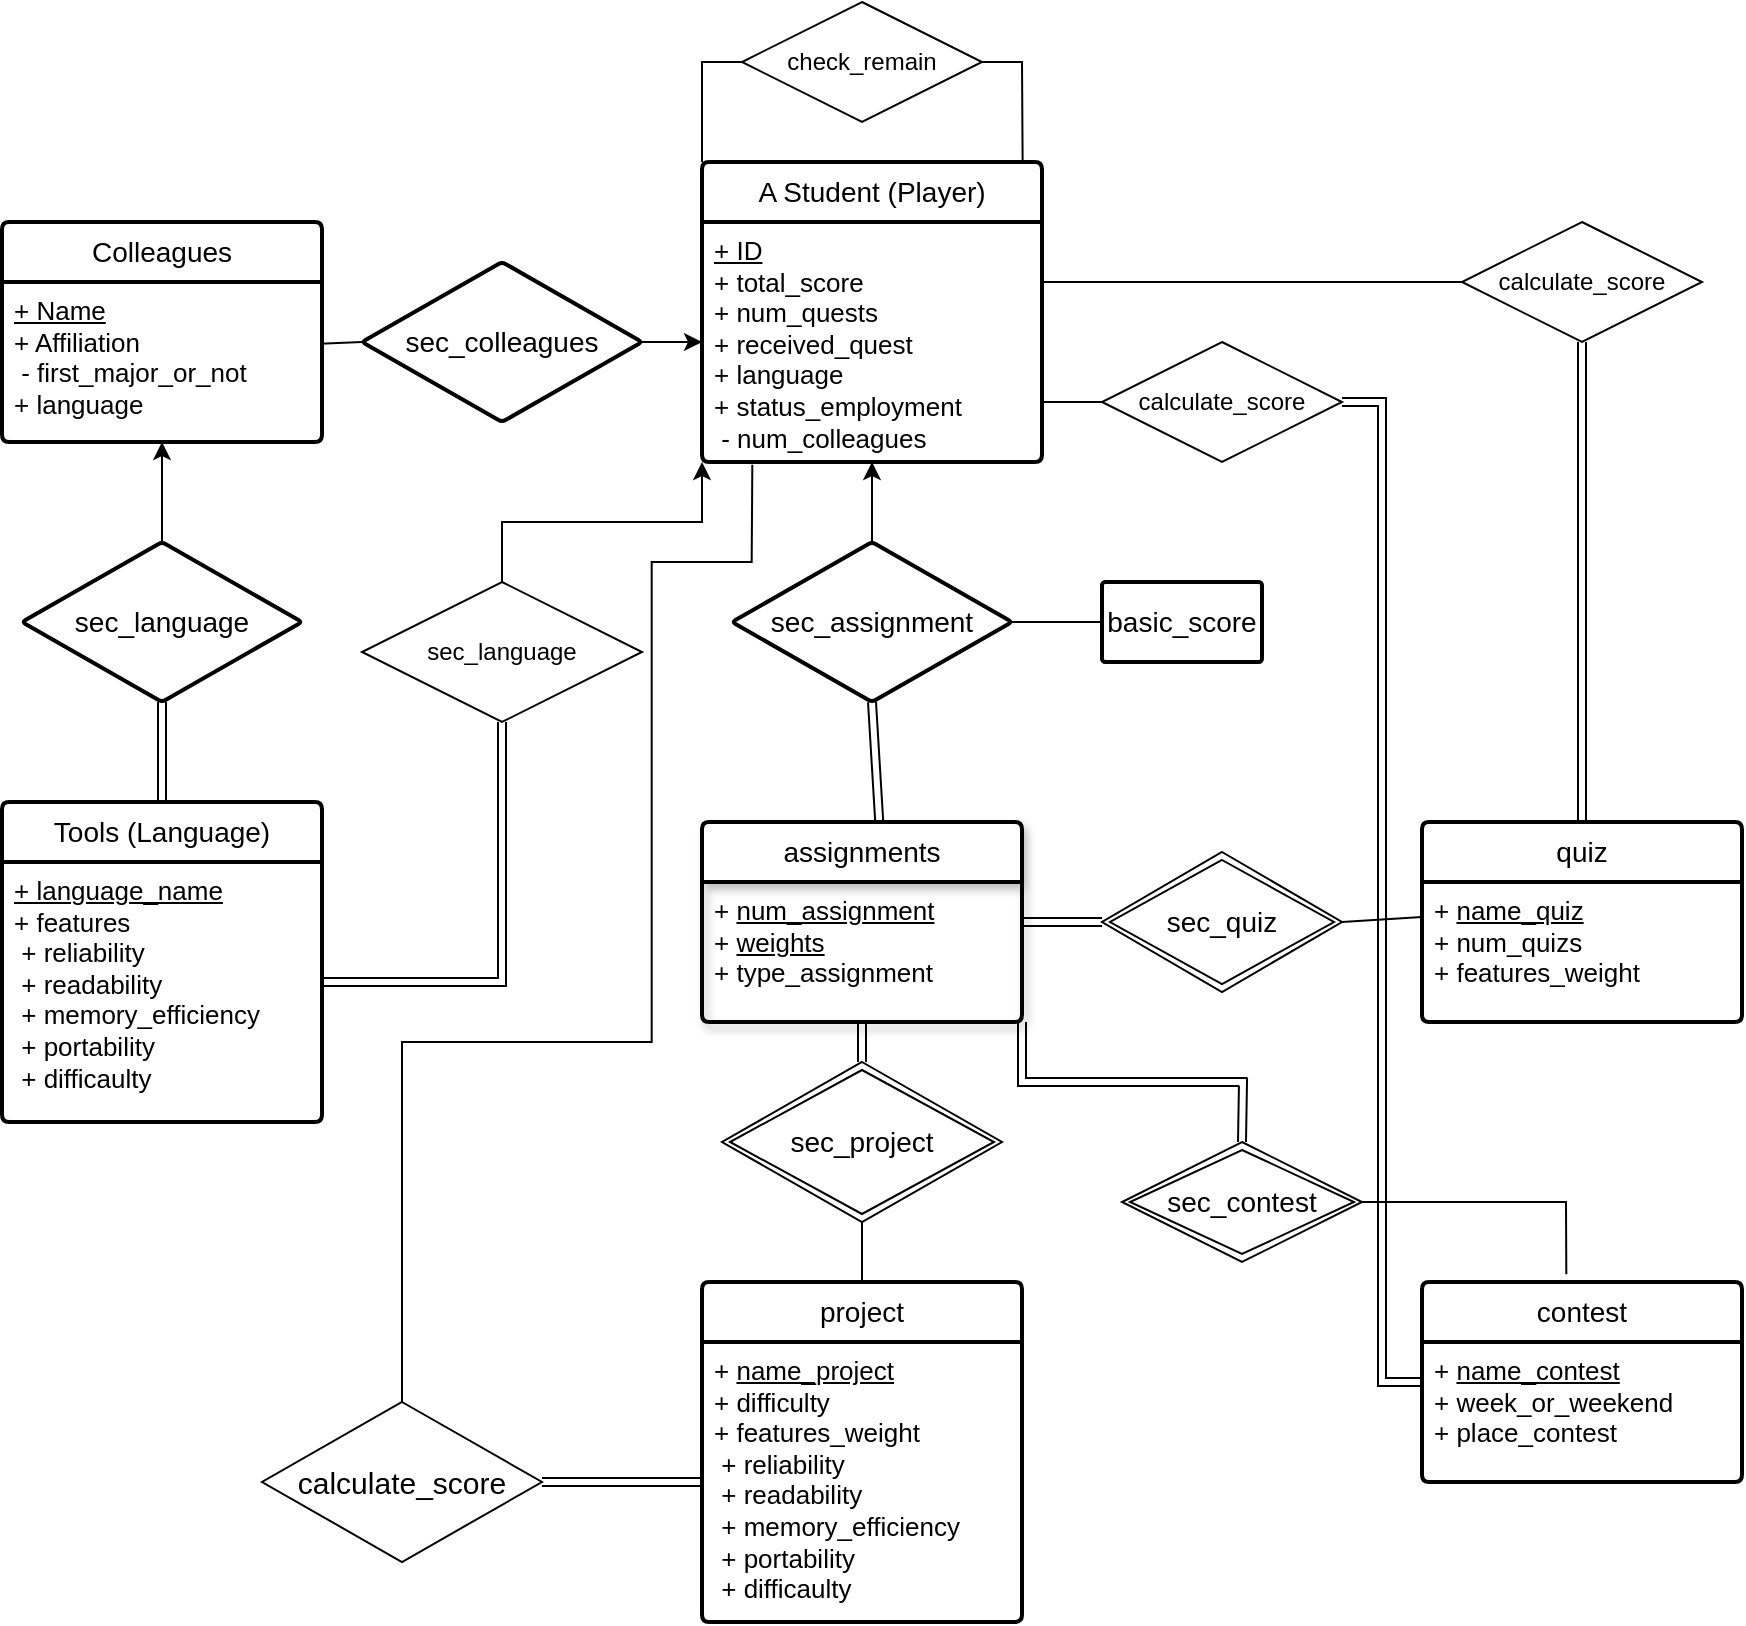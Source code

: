 <mxfile version="22.1.0" type="github">
  <diagram id="R2lEEEUBdFMjLlhIrx00" name="Page-1">
    <mxGraphModel dx="932" dy="871" grid="1" gridSize="10" guides="1" tooltips="1" connect="1" arrows="1" fold="1" page="1" pageScale="1" pageWidth="850" pageHeight="1100" math="0" shadow="0" extFonts="Permanent Marker^https://fonts.googleapis.com/css?family=Permanent+Marker">
      <root>
        <mxCell id="0" />
        <mxCell id="1" parent="0" />
        <mxCell id="psTy9fyIE-P_cYH_F1ER-15" value="A Student (Player)" style="swimlane;childLayout=stackLayout;horizontal=1;startSize=30;horizontalStack=0;rounded=1;fontSize=14;fontStyle=0;strokeWidth=2;resizeParent=0;resizeLast=1;shadow=0;dashed=0;align=center;arcSize=4;whiteSpace=wrap;html=1;" vertex="1" parent="1">
          <mxGeometry x="370" y="100" width="170" height="150" as="geometry" />
        </mxCell>
        <mxCell id="psTy9fyIE-P_cYH_F1ER-16" value="&lt;font style=&quot;font-size: 13px;&quot;&gt;&lt;u&gt;+ ID&lt;br&gt;&lt;/u&gt;+ total_score&lt;br&gt;+ num_quests&lt;br&gt;+ received_quest&lt;br&gt;+ language&lt;br&gt;+ status_employment&lt;br&gt;&amp;nbsp;- num_colleagues&lt;br&gt;&lt;/font&gt;" style="align=left;strokeColor=none;fillColor=none;spacingLeft=4;fontSize=12;verticalAlign=top;resizable=0;rotatable=0;part=1;html=1;" vertex="1" parent="psTy9fyIE-P_cYH_F1ER-15">
          <mxGeometry y="30" width="170" height="120" as="geometry" />
        </mxCell>
        <mxCell id="psTy9fyIE-P_cYH_F1ER-17" value="Colleagues" style="swimlane;childLayout=stackLayout;horizontal=1;startSize=30;horizontalStack=0;rounded=1;fontSize=14;fontStyle=0;strokeWidth=2;resizeParent=0;resizeLast=1;shadow=0;dashed=0;align=center;arcSize=4;whiteSpace=wrap;html=1;" vertex="1" parent="1">
          <mxGeometry x="20" y="130" width="160" height="110" as="geometry" />
        </mxCell>
        <mxCell id="psTy9fyIE-P_cYH_F1ER-18" value="&lt;font style=&quot;font-size: 13px;&quot;&gt;&lt;u&gt;+ Name&lt;br&gt;&lt;/u&gt;+ Affiliation&lt;br&gt;&amp;nbsp;- first_major_or_not&lt;br&gt;+ language&lt;br&gt;&lt;/font&gt;" style="align=left;strokeColor=none;fillColor=none;spacingLeft=4;fontSize=12;verticalAlign=top;resizable=0;rotatable=0;part=1;html=1;" vertex="1" parent="psTy9fyIE-P_cYH_F1ER-17">
          <mxGeometry y="30" width="160" height="80" as="geometry" />
        </mxCell>
        <mxCell id="psTy9fyIE-P_cYH_F1ER-65" style="edgeStyle=orthogonalEdgeStyle;rounded=0;orthogonalLoop=1;jettySize=auto;html=1;exitX=1;exitY=0.5;exitDx=0;exitDy=0;entryX=0;entryY=0.5;entryDx=0;entryDy=0;" edge="1" parent="1" source="psTy9fyIE-P_cYH_F1ER-19" target="psTy9fyIE-P_cYH_F1ER-16">
          <mxGeometry relative="1" as="geometry" />
        </mxCell>
        <mxCell id="psTy9fyIE-P_cYH_F1ER-19" value="sec_colleagues" style="rhombus;whiteSpace=wrap;html=1;fontSize=14;fontStyle=0;startSize=30;rounded=1;strokeWidth=2;shadow=0;dashed=0;arcSize=4;" vertex="1" parent="1">
          <mxGeometry x="200" y="150" width="140" height="80" as="geometry" />
        </mxCell>
        <mxCell id="psTy9fyIE-P_cYH_F1ER-23" value="Tools (Language)" style="swimlane;childLayout=stackLayout;horizontal=1;startSize=30;horizontalStack=0;rounded=1;fontSize=14;fontStyle=0;strokeWidth=2;resizeParent=0;resizeLast=1;shadow=0;dashed=0;align=center;arcSize=4;whiteSpace=wrap;html=1;" vertex="1" parent="1">
          <mxGeometry x="20" y="420" width="160" height="160" as="geometry" />
        </mxCell>
        <mxCell id="psTy9fyIE-P_cYH_F1ER-24" value="&lt;font style=&quot;font-size: 13px;&quot;&gt;&lt;u&gt;+ language_name&lt;br&gt;&lt;/u&gt;+ features&lt;br&gt;&amp;nbsp;+ reliability&lt;br&gt;&amp;nbsp;+ readability&lt;br&gt;&amp;nbsp;+ memory_efficiency&lt;br&gt;&amp;nbsp;+ portability&lt;br&gt;&amp;nbsp;+ difficaulty&lt;br&gt;&lt;/font&gt;" style="align=left;strokeColor=none;fillColor=none;spacingLeft=4;fontSize=12;verticalAlign=top;resizable=0;rotatable=0;part=1;html=1;" vertex="1" parent="psTy9fyIE-P_cYH_F1ER-23">
          <mxGeometry y="30" width="160" height="130" as="geometry" />
        </mxCell>
        <mxCell id="psTy9fyIE-P_cYH_F1ER-25" value="" style="rhombus;whiteSpace=wrap;html=1;fontSize=14;fontStyle=0;startSize=30;rounded=1;strokeWidth=2;shadow=0;dashed=0;arcSize=4;" vertex="1" parent="psTy9fyIE-P_cYH_F1ER-23">
          <mxGeometry y="160" width="160" as="geometry" />
        </mxCell>
        <mxCell id="psTy9fyIE-P_cYH_F1ER-67" style="edgeStyle=orthogonalEdgeStyle;rounded=0;orthogonalLoop=1;jettySize=auto;html=1;exitX=0.5;exitY=0;exitDx=0;exitDy=0;entryX=0.5;entryY=1;entryDx=0;entryDy=0;" edge="1" parent="1" source="psTy9fyIE-P_cYH_F1ER-29" target="psTy9fyIE-P_cYH_F1ER-18">
          <mxGeometry relative="1" as="geometry" />
        </mxCell>
        <mxCell id="psTy9fyIE-P_cYH_F1ER-29" value="sec_language" style="rhombus;whiteSpace=wrap;html=1;fontSize=14;fontStyle=0;startSize=30;rounded=1;strokeWidth=2;shadow=0;dashed=0;arcSize=4;" vertex="1" parent="1">
          <mxGeometry x="30" y="290" width="140" height="80" as="geometry" />
        </mxCell>
        <mxCell id="psTy9fyIE-P_cYH_F1ER-44" value="" style="edgeStyle=orthogonalEdgeStyle;rounded=0;orthogonalLoop=1;jettySize=auto;html=1;shape=link;" edge="1" parent="1" source="psTy9fyIE-P_cYH_F1ER-34">
          <mxGeometry relative="1" as="geometry">
            <mxPoint x="450" y="550" as="targetPoint" />
          </mxGeometry>
        </mxCell>
        <mxCell id="psTy9fyIE-P_cYH_F1ER-48" value="" style="edgeStyle=orthogonalEdgeStyle;rounded=0;orthogonalLoop=1;jettySize=auto;html=1;shape=link;" edge="1" parent="1" source="psTy9fyIE-P_cYH_F1ER-34">
          <mxGeometry relative="1" as="geometry">
            <mxPoint x="570" y="480" as="targetPoint" />
          </mxGeometry>
        </mxCell>
        <mxCell id="psTy9fyIE-P_cYH_F1ER-34" value="assignments" style="swimlane;childLayout=stackLayout;horizontal=1;startSize=30;horizontalStack=0;rounded=1;fontSize=14;fontStyle=0;strokeWidth=2;resizeParent=0;resizeLast=1;shadow=1;align=center;arcSize=4;whiteSpace=wrap;html=1;backgroundOutline=0;fixedWidth=0;" vertex="1" parent="1">
          <mxGeometry x="370" y="430" width="160" height="100" as="geometry" />
        </mxCell>
        <mxCell id="psTy9fyIE-P_cYH_F1ER-35" value="&lt;font style=&quot;font-size: 13px;&quot;&gt;+ &lt;u&gt;num_assignment&lt;/u&gt;&lt;br&gt;+ &lt;u&gt;weights&lt;/u&gt;&lt;br&gt;+&amp;nbsp;type_assignment&lt;br&gt;&lt;/font&gt;" style="align=left;strokeColor=none;fillColor=none;spacingLeft=4;fontSize=12;verticalAlign=top;resizable=0;rotatable=0;part=1;html=1;" vertex="1" parent="psTy9fyIE-P_cYH_F1ER-34">
          <mxGeometry y="30" width="160" height="70" as="geometry" />
        </mxCell>
        <mxCell id="psTy9fyIE-P_cYH_F1ER-37" value="project" style="swimlane;childLayout=stackLayout;horizontal=1;startSize=30;horizontalStack=0;rounded=1;fontSize=14;fontStyle=0;strokeWidth=2;resizeParent=0;resizeLast=1;shadow=0;dashed=0;align=center;arcSize=4;whiteSpace=wrap;html=1;" vertex="1" parent="1">
          <mxGeometry x="370" y="660" width="160" height="170" as="geometry" />
        </mxCell>
        <mxCell id="psTy9fyIE-P_cYH_F1ER-38" value="&lt;font style=&quot;font-size: 13px;&quot;&gt;+ &lt;u&gt;name_project&lt;/u&gt;&lt;br&gt;+ difficulty&lt;br&gt;+&amp;nbsp;features_weight&lt;br&gt;&amp;nbsp;+ reliability&lt;br style=&quot;border-color: var(--border-color);&quot;&gt;&amp;nbsp;+ readability&lt;br style=&quot;border-color: var(--border-color);&quot;&gt;&amp;nbsp;+ memory_efficiency&lt;br style=&quot;border-color: var(--border-color);&quot;&gt;&amp;nbsp;+ portability&lt;br style=&quot;border-color: var(--border-color);&quot;&gt;&amp;nbsp;+ difficaulty&lt;br&gt;&lt;/font&gt;" style="align=left;strokeColor=none;fillColor=none;spacingLeft=4;fontSize=12;verticalAlign=top;resizable=0;rotatable=0;part=1;html=1;" vertex="1" parent="psTy9fyIE-P_cYH_F1ER-37">
          <mxGeometry y="30" width="160" height="140" as="geometry" />
        </mxCell>
        <mxCell id="psTy9fyIE-P_cYH_F1ER-95" style="edgeStyle=orthogonalEdgeStyle;rounded=0;orthogonalLoop=1;jettySize=auto;html=1;exitX=0.5;exitY=0;exitDx=0;exitDy=0;entryX=0.5;entryY=1;entryDx=0;entryDy=0;shape=link;" edge="1" parent="1" source="psTy9fyIE-P_cYH_F1ER-39" target="psTy9fyIE-P_cYH_F1ER-94">
          <mxGeometry relative="1" as="geometry" />
        </mxCell>
        <mxCell id="psTy9fyIE-P_cYH_F1ER-39" value="quiz" style="swimlane;childLayout=stackLayout;horizontal=1;startSize=30;horizontalStack=0;rounded=1;fontSize=14;fontStyle=0;strokeWidth=2;resizeParent=0;resizeLast=1;shadow=0;dashed=0;align=center;arcSize=4;whiteSpace=wrap;html=1;" vertex="1" parent="1">
          <mxGeometry x="730" y="430" width="160" height="100" as="geometry" />
        </mxCell>
        <mxCell id="psTy9fyIE-P_cYH_F1ER-40" value="&lt;font style=&quot;font-size: 13px;&quot;&gt;+ &lt;u&gt;name_quiz&lt;/u&gt;&lt;br&gt;+ num_quizs&lt;br&gt;+ features_weight&lt;br&gt;&lt;/font&gt;" style="align=left;strokeColor=none;fillColor=none;spacingLeft=4;fontSize=12;verticalAlign=top;resizable=0;rotatable=0;part=1;html=1;" vertex="1" parent="psTy9fyIE-P_cYH_F1ER-39">
          <mxGeometry y="30" width="160" height="70" as="geometry" />
        </mxCell>
        <mxCell id="psTy9fyIE-P_cYH_F1ER-99" style="edgeStyle=orthogonalEdgeStyle;rounded=0;orthogonalLoop=1;jettySize=auto;html=1;exitX=0;exitY=0.5;exitDx=0;exitDy=0;entryX=1;entryY=0.5;entryDx=0;entryDy=0;shape=link;" edge="1" parent="1" source="psTy9fyIE-P_cYH_F1ER-41" target="psTy9fyIE-P_cYH_F1ER-97">
          <mxGeometry relative="1" as="geometry" />
        </mxCell>
        <mxCell id="psTy9fyIE-P_cYH_F1ER-41" value="contest" style="swimlane;childLayout=stackLayout;horizontal=1;startSize=30;horizontalStack=0;rounded=1;fontSize=14;fontStyle=0;strokeWidth=2;resizeParent=0;resizeLast=1;shadow=0;dashed=0;align=center;arcSize=4;whiteSpace=wrap;html=1;" vertex="1" parent="1">
          <mxGeometry x="730" y="660" width="160" height="100" as="geometry" />
        </mxCell>
        <mxCell id="psTy9fyIE-P_cYH_F1ER-42" value="&lt;font style=&quot;font-size: 13px;&quot;&gt;+ &lt;u&gt;name_contest&lt;/u&gt;&lt;br&gt;+ week_or_weekend&lt;br&gt;+ place_contest&lt;br&gt;&lt;/font&gt;" style="align=left;strokeColor=none;fillColor=none;spacingLeft=4;fontSize=12;verticalAlign=top;resizable=0;rotatable=0;part=1;html=1;" vertex="1" parent="psTy9fyIE-P_cYH_F1ER-41">
          <mxGeometry y="30" width="160" height="70" as="geometry" />
        </mxCell>
        <mxCell id="psTy9fyIE-P_cYH_F1ER-50" style="edgeStyle=orthogonalEdgeStyle;rounded=0;orthogonalLoop=1;jettySize=auto;html=1;exitX=1;exitY=1;exitDx=0;exitDy=0;shape=link;" edge="1" parent="1" source="psTy9fyIE-P_cYH_F1ER-35">
          <mxGeometry relative="1" as="geometry">
            <mxPoint x="640" y="590" as="targetPoint" />
          </mxGeometry>
        </mxCell>
        <mxCell id="psTy9fyIE-P_cYH_F1ER-54" value="basic_score" style="whiteSpace=wrap;html=1;fontSize=14;fontStyle=0;startSize=30;rounded=1;strokeWidth=2;shadow=0;dashed=0;arcSize=4;" vertex="1" parent="1">
          <mxGeometry x="570" y="310" width="80" height="40" as="geometry" />
        </mxCell>
        <mxCell id="psTy9fyIE-P_cYH_F1ER-56" value="" style="endArrow=none;html=1;rounded=0;exitX=0;exitY=0.5;exitDx=0;exitDy=0;entryX=0.964;entryY=0.5;entryDx=0;entryDy=0;entryPerimeter=0;" edge="1" parent="1" source="psTy9fyIE-P_cYH_F1ER-54" target="psTy9fyIE-P_cYH_F1ER-61">
          <mxGeometry relative="1" as="geometry">
            <mxPoint x="280" y="480" as="sourcePoint" />
            <mxPoint x="530" y="330" as="targetPoint" />
          </mxGeometry>
        </mxCell>
        <mxCell id="psTy9fyIE-P_cYH_F1ER-72" style="edgeStyle=orthogonalEdgeStyle;rounded=0;orthogonalLoop=1;jettySize=auto;html=1;exitX=0.5;exitY=0;exitDx=0;exitDy=0;entryX=0.5;entryY=1;entryDx=0;entryDy=0;" edge="1" parent="1" source="psTy9fyIE-P_cYH_F1ER-61" target="psTy9fyIE-P_cYH_F1ER-16">
          <mxGeometry relative="1" as="geometry" />
        </mxCell>
        <mxCell id="psTy9fyIE-P_cYH_F1ER-61" value="sec_assignment" style="rhombus;whiteSpace=wrap;html=1;fontSize=14;fontStyle=0;startSize=30;rounded=1;strokeWidth=2;shadow=0;dashed=0;arcSize=4;" vertex="1" parent="1">
          <mxGeometry x="385" y="290" width="140" height="80" as="geometry" />
        </mxCell>
        <mxCell id="psTy9fyIE-P_cYH_F1ER-66" value="" style="endArrow=none;html=1;rounded=0;exitX=0.994;exitY=0.386;exitDx=0;exitDy=0;exitPerimeter=0;entryX=0;entryY=0.5;entryDx=0;entryDy=0;" edge="1" parent="1" source="psTy9fyIE-P_cYH_F1ER-18" target="psTy9fyIE-P_cYH_F1ER-19">
          <mxGeometry relative="1" as="geometry">
            <mxPoint x="280" y="480" as="sourcePoint" />
            <mxPoint x="440" y="480" as="targetPoint" />
          </mxGeometry>
        </mxCell>
        <mxCell id="psTy9fyIE-P_cYH_F1ER-68" value="" style="endArrow=none;html=1;rounded=0;exitX=0.5;exitY=1;exitDx=0;exitDy=0;entryX=0.5;entryY=0;entryDx=0;entryDy=0;shape=link;" edge="1" parent="1" source="psTy9fyIE-P_cYH_F1ER-29" target="psTy9fyIE-P_cYH_F1ER-23">
          <mxGeometry relative="1" as="geometry">
            <mxPoint x="280" y="480" as="sourcePoint" />
            <mxPoint x="440" y="480" as="targetPoint" />
          </mxGeometry>
        </mxCell>
        <mxCell id="psTy9fyIE-P_cYH_F1ER-73" value="" style="endArrow=none;html=1;rounded=0;exitX=0.5;exitY=1;exitDx=0;exitDy=0;entryX=0.554;entryY=0.002;entryDx=0;entryDy=0;entryPerimeter=0;shape=link;" edge="1" parent="1" source="psTy9fyIE-P_cYH_F1ER-61" target="psTy9fyIE-P_cYH_F1ER-34">
          <mxGeometry relative="1" as="geometry">
            <mxPoint x="330" y="480" as="sourcePoint" />
            <mxPoint x="490" y="480" as="targetPoint" />
          </mxGeometry>
        </mxCell>
        <mxCell id="psTy9fyIE-P_cYH_F1ER-80" style="edgeStyle=orthogonalEdgeStyle;rounded=0;orthogonalLoop=1;jettySize=auto;html=1;exitX=0.5;exitY=0;exitDx=0;exitDy=0;entryX=0;entryY=1;entryDx=0;entryDy=0;" edge="1" parent="1" source="psTy9fyIE-P_cYH_F1ER-78" target="psTy9fyIE-P_cYH_F1ER-16">
          <mxGeometry relative="1" as="geometry" />
        </mxCell>
        <mxCell id="psTy9fyIE-P_cYH_F1ER-78" value="sec_language" style="shape=rhombus;perimeter=rhombusPerimeter;whiteSpace=wrap;html=1;align=center;" vertex="1" parent="1">
          <mxGeometry x="200" y="310" width="140" height="70" as="geometry" />
        </mxCell>
        <mxCell id="psTy9fyIE-P_cYH_F1ER-81" value="" style="endArrow=none;html=1;rounded=0;entryX=0.5;entryY=1;entryDx=0;entryDy=0;shape=link;" edge="1" parent="1" target="psTy9fyIE-P_cYH_F1ER-78">
          <mxGeometry relative="1" as="geometry">
            <mxPoint x="180" y="510" as="sourcePoint" />
            <mxPoint x="340" y="510" as="targetPoint" />
            <Array as="points">
              <mxPoint x="270" y="510" />
            </Array>
          </mxGeometry>
        </mxCell>
        <mxCell id="psTy9fyIE-P_cYH_F1ER-83" style="edgeStyle=orthogonalEdgeStyle;rounded=0;orthogonalLoop=1;jettySize=auto;html=1;exitX=1;exitY=0.5;exitDx=0;exitDy=0;entryX=0;entryY=0.5;entryDx=0;entryDy=0;shape=link;" edge="1" parent="1" source="psTy9fyIE-P_cYH_F1ER-82" target="psTy9fyIE-P_cYH_F1ER-38">
          <mxGeometry relative="1" as="geometry" />
        </mxCell>
        <mxCell id="psTy9fyIE-P_cYH_F1ER-82" value="&lt;font style=&quot;font-size: 15px;&quot;&gt;calculate_score&lt;/font&gt;" style="shape=rhombus;perimeter=rhombusPerimeter;whiteSpace=wrap;html=1;align=center;" vertex="1" parent="1">
          <mxGeometry x="150" y="720" width="140" height="80" as="geometry" />
        </mxCell>
        <mxCell id="psTy9fyIE-P_cYH_F1ER-85" value="" style="endArrow=none;html=1;rounded=0;exitX=0.5;exitY=0;exitDx=0;exitDy=0;entryX=0.127;entryY=1.011;entryDx=0;entryDy=0;entryPerimeter=0;" edge="1" parent="1" source="psTy9fyIE-P_cYH_F1ER-82">
          <mxGeometry relative="1" as="geometry">
            <mxPoint x="224.84" y="720" as="sourcePoint" />
            <mxPoint x="395.16" y="251.32" as="targetPoint" />
            <Array as="points">
              <mxPoint x="220" y="540" />
              <mxPoint x="344.84" y="540" />
              <mxPoint x="344.84" y="300" />
              <mxPoint x="394.84" y="300" />
            </Array>
          </mxGeometry>
        </mxCell>
        <mxCell id="psTy9fyIE-P_cYH_F1ER-91" value="" style="endArrow=none;html=1;rounded=0;exitX=0.5;exitY=0;exitDx=0;exitDy=0;entryX=0.5;entryY=1;entryDx=0;entryDy=0;" edge="1" parent="1" source="psTy9fyIE-P_cYH_F1ER-37">
          <mxGeometry relative="1" as="geometry">
            <mxPoint x="350" y="460" as="sourcePoint" />
            <mxPoint x="450" y="630" as="targetPoint" />
          </mxGeometry>
        </mxCell>
        <mxCell id="psTy9fyIE-P_cYH_F1ER-92" value="" style="endArrow=none;html=1;rounded=0;exitX=1;exitY=0.5;exitDx=0;exitDy=0;entryX=0.451;entryY=-0.039;entryDx=0;entryDy=0;entryPerimeter=0;" edge="1" parent="1" target="psTy9fyIE-P_cYH_F1ER-41">
          <mxGeometry relative="1" as="geometry">
            <mxPoint x="700" y="620" as="sourcePoint" />
            <mxPoint x="510" y="460" as="targetPoint" />
            <Array as="points">
              <mxPoint x="802" y="620" />
            </Array>
          </mxGeometry>
        </mxCell>
        <mxCell id="psTy9fyIE-P_cYH_F1ER-93" value="" style="endArrow=none;html=1;rounded=0;exitX=0;exitY=0.25;exitDx=0;exitDy=0;entryX=1;entryY=0.5;entryDx=0;entryDy=0;" edge="1" parent="1" source="psTy9fyIE-P_cYH_F1ER-40" target="psTy9fyIE-P_cYH_F1ER-106">
          <mxGeometry relative="1" as="geometry">
            <mxPoint x="350" y="460" as="sourcePoint" />
            <mxPoint x="690" y="480" as="targetPoint" />
          </mxGeometry>
        </mxCell>
        <mxCell id="psTy9fyIE-P_cYH_F1ER-94" value="calculate_score" style="shape=rhombus;perimeter=rhombusPerimeter;whiteSpace=wrap;html=1;align=center;" vertex="1" parent="1">
          <mxGeometry x="750" y="130" width="120" height="60" as="geometry" />
        </mxCell>
        <mxCell id="psTy9fyIE-P_cYH_F1ER-96" value="" style="endArrow=none;html=1;rounded=0;exitX=1;exitY=0.25;exitDx=0;exitDy=0;entryX=0;entryY=0.5;entryDx=0;entryDy=0;" edge="1" parent="1" source="psTy9fyIE-P_cYH_F1ER-16" target="psTy9fyIE-P_cYH_F1ER-94">
          <mxGeometry relative="1" as="geometry">
            <mxPoint x="350" y="460" as="sourcePoint" />
            <mxPoint x="510" y="460" as="targetPoint" />
          </mxGeometry>
        </mxCell>
        <mxCell id="psTy9fyIE-P_cYH_F1ER-97" value="calculate_score" style="shape=rhombus;perimeter=rhombusPerimeter;whiteSpace=wrap;html=1;align=center;" vertex="1" parent="1">
          <mxGeometry x="570" y="190" width="120" height="60" as="geometry" />
        </mxCell>
        <mxCell id="psTy9fyIE-P_cYH_F1ER-98" value="" style="endArrow=none;html=1;rounded=0;exitX=0;exitY=0.5;exitDx=0;exitDy=0;entryX=1;entryY=0.75;entryDx=0;entryDy=0;" edge="1" parent="1" source="psTy9fyIE-P_cYH_F1ER-97" target="psTy9fyIE-P_cYH_F1ER-16">
          <mxGeometry relative="1" as="geometry">
            <mxPoint x="350" y="460" as="sourcePoint" />
            <mxPoint x="510" y="460" as="targetPoint" />
          </mxGeometry>
        </mxCell>
        <mxCell id="psTy9fyIE-P_cYH_F1ER-100" value="check_remain" style="shape=rhombus;perimeter=rhombusPerimeter;whiteSpace=wrap;html=1;align=center;" vertex="1" parent="1">
          <mxGeometry x="390" y="20" width="120" height="60" as="geometry" />
        </mxCell>
        <mxCell id="psTy9fyIE-P_cYH_F1ER-102" value="" style="endArrow=none;html=1;rounded=0;exitX=1;exitY=0.5;exitDx=0;exitDy=0;entryX=0.943;entryY=-0.003;entryDx=0;entryDy=0;entryPerimeter=0;" edge="1" parent="1" source="psTy9fyIE-P_cYH_F1ER-100" target="psTy9fyIE-P_cYH_F1ER-15">
          <mxGeometry relative="1" as="geometry">
            <mxPoint x="350" y="350" as="sourcePoint" />
            <mxPoint x="510" y="350" as="targetPoint" />
            <Array as="points">
              <mxPoint x="530" y="50" />
            </Array>
          </mxGeometry>
        </mxCell>
        <mxCell id="psTy9fyIE-P_cYH_F1ER-103" value="" style="endArrow=none;html=1;rounded=0;exitX=0;exitY=0.5;exitDx=0;exitDy=0;entryX=0;entryY=0;entryDx=0;entryDy=0;" edge="1" parent="1" source="psTy9fyIE-P_cYH_F1ER-100" target="psTy9fyIE-P_cYH_F1ER-15">
          <mxGeometry relative="1" as="geometry">
            <mxPoint x="350" y="350" as="sourcePoint" />
            <mxPoint x="510" y="350" as="targetPoint" />
            <Array as="points">
              <mxPoint x="370" y="50" />
            </Array>
          </mxGeometry>
        </mxCell>
        <mxCell id="psTy9fyIE-P_cYH_F1ER-105" value="&lt;font style=&quot;font-size: 14px;&quot;&gt;sec_contest&lt;/font&gt;" style="shape=rhombus;double=1;perimeter=rhombusPerimeter;whiteSpace=wrap;html=1;align=center;" vertex="1" parent="1">
          <mxGeometry x="580" y="590" width="120" height="60" as="geometry" />
        </mxCell>
        <mxCell id="psTy9fyIE-P_cYH_F1ER-106" value="&lt;font style=&quot;font-size: 14px;&quot;&gt;sec_quiz&lt;/font&gt;" style="shape=rhombus;double=1;perimeter=rhombusPerimeter;whiteSpace=wrap;html=1;align=center;" vertex="1" parent="1">
          <mxGeometry x="570" y="445" width="120" height="70" as="geometry" />
        </mxCell>
        <mxCell id="psTy9fyIE-P_cYH_F1ER-107" value="&lt;font style=&quot;font-size: 14px;&quot;&gt;sec_project&lt;/font&gt;" style="shape=rhombus;double=1;perimeter=rhombusPerimeter;whiteSpace=wrap;html=1;align=center;" vertex="1" parent="1">
          <mxGeometry x="380" y="550" width="140" height="80" as="geometry" />
        </mxCell>
      </root>
    </mxGraphModel>
  </diagram>
</mxfile>
